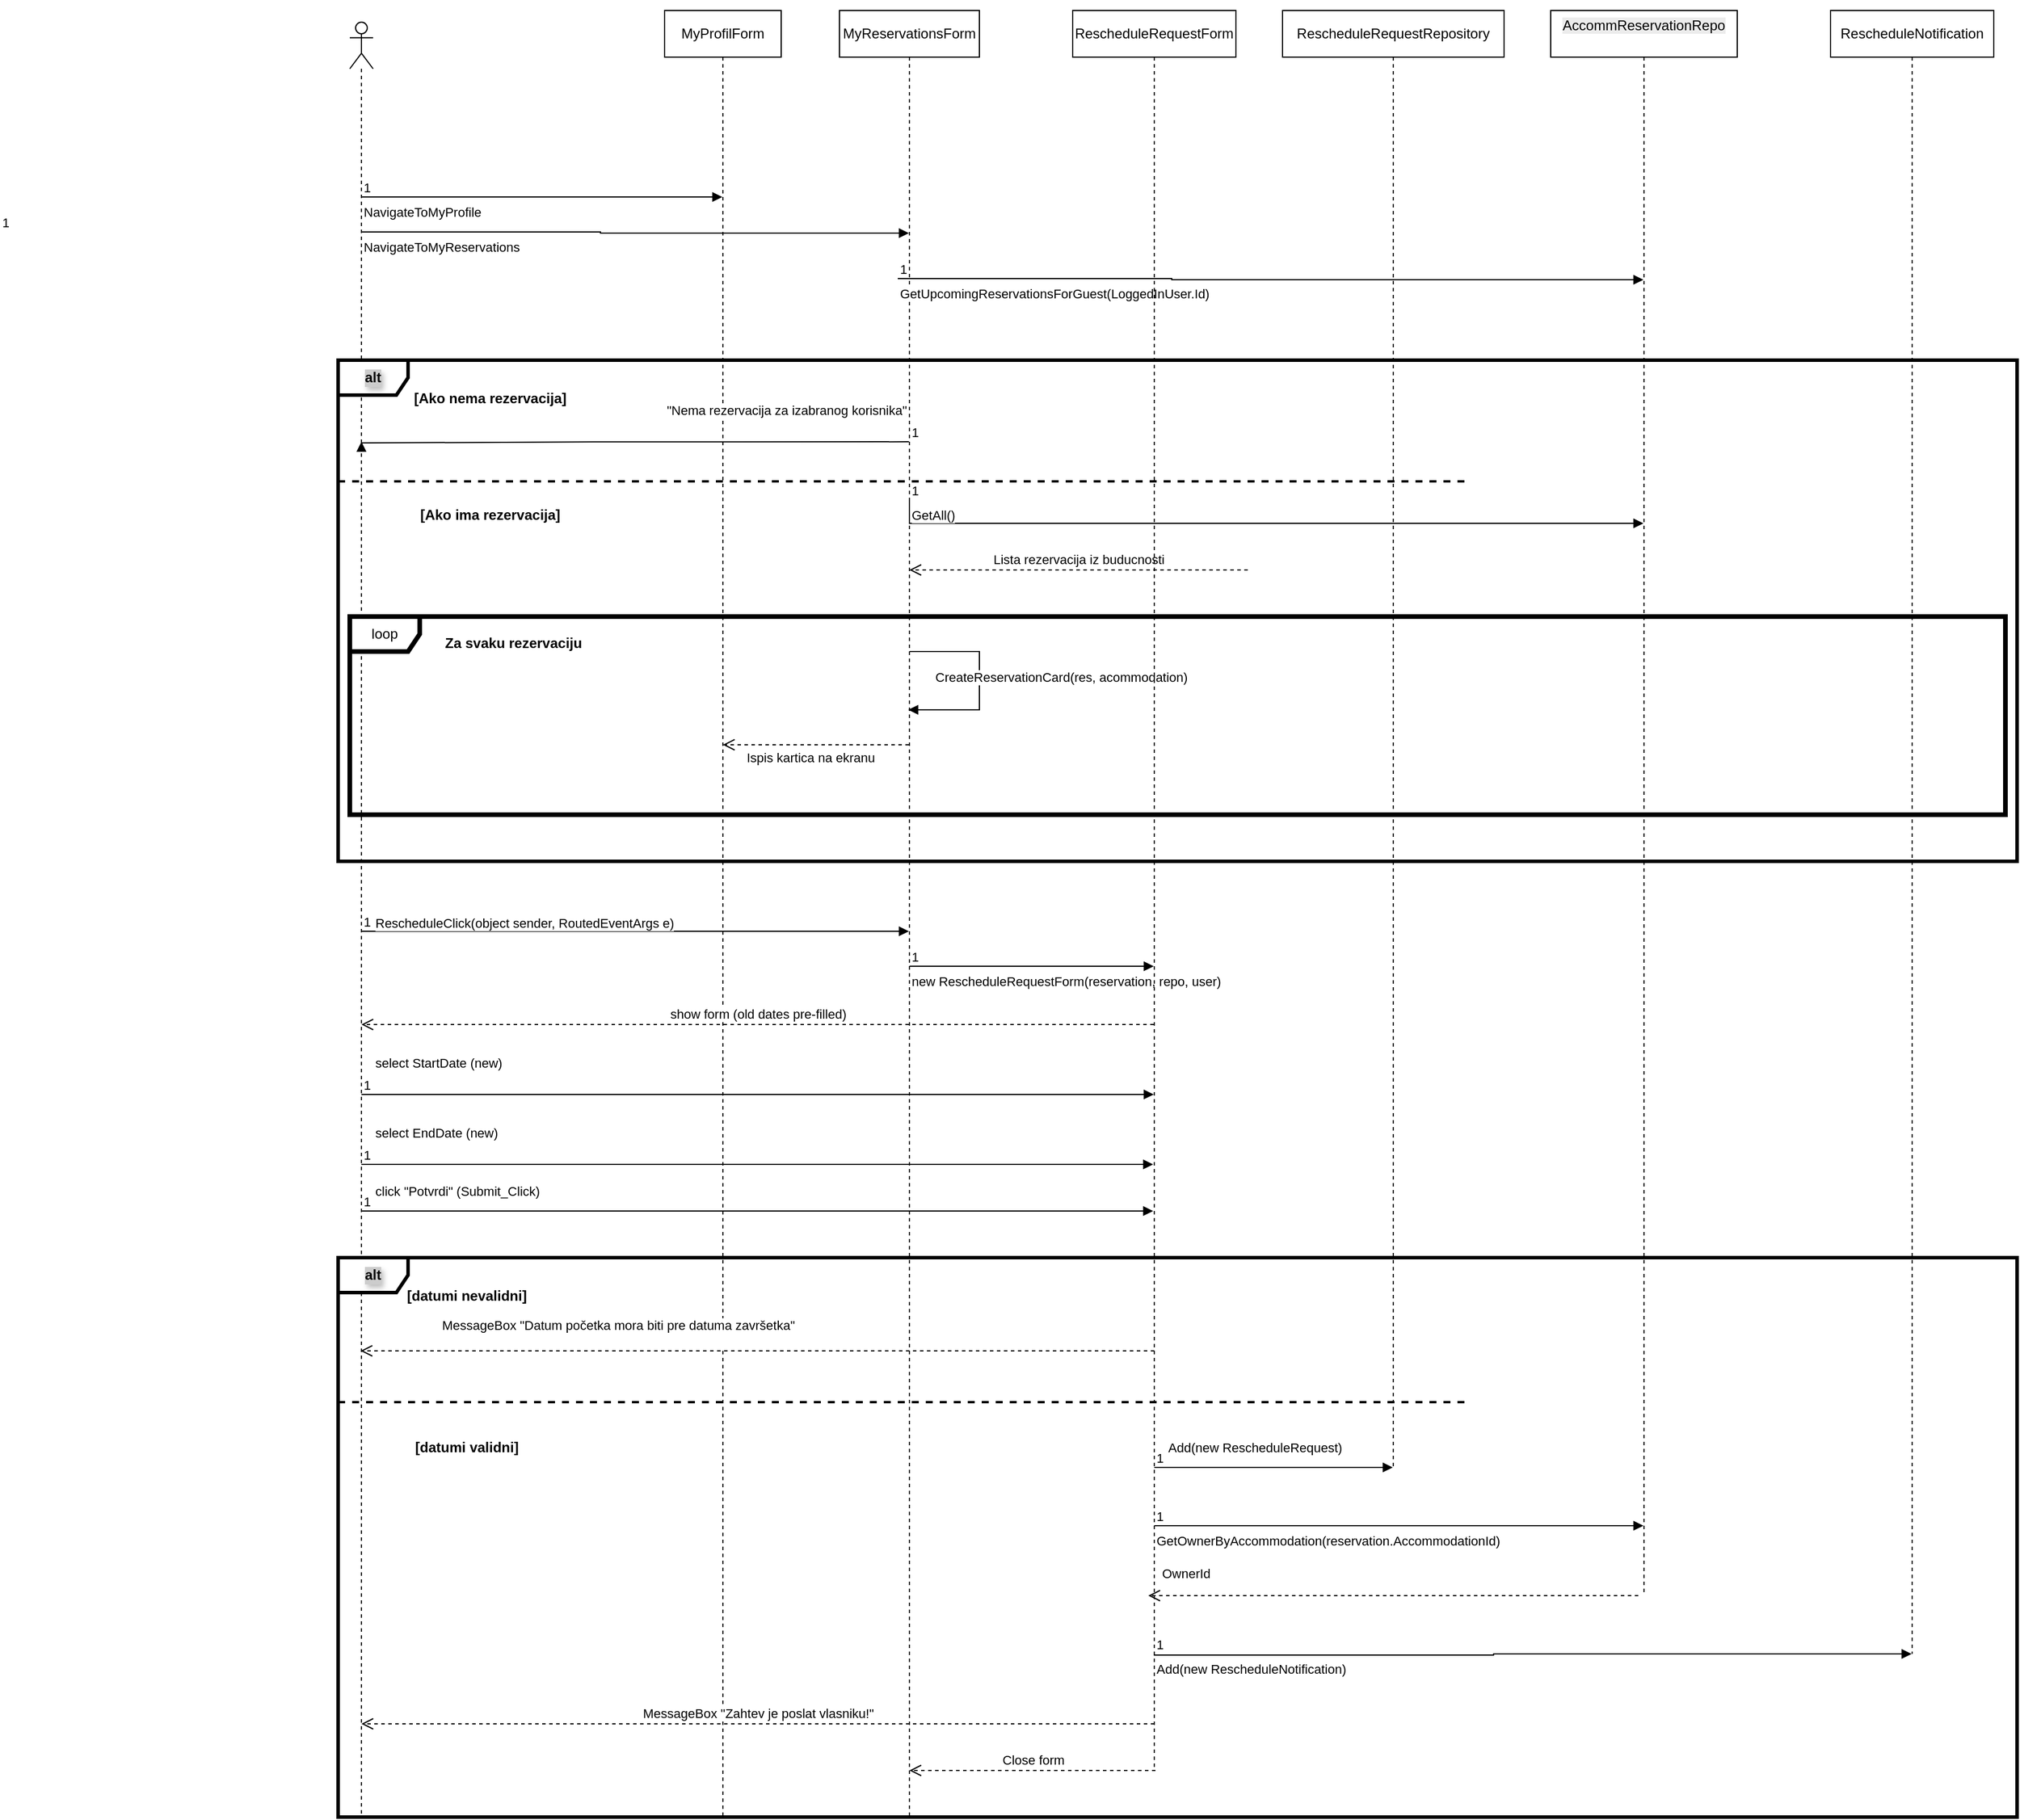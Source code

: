 <mxfile version="28.1.2">
  <diagram name="Page-1" id="g-X9vdt8nSMkxj9hLSjI">
    <mxGraphModel dx="2911" dy="1124" grid="1" gridSize="10" guides="1" tooltips="1" connect="1" arrows="1" fold="1" page="1" pageScale="1" pageWidth="827" pageHeight="1169" math="0" shadow="0">
      <root>
        <mxCell id="0" />
        <mxCell id="1" parent="0" />
        <mxCell id="rpKHLiGY3gnb5k6FHx7R-13" value="" style="shape=umlLifeline;perimeter=lifelinePerimeter;whiteSpace=wrap;html=1;container=1;dropTarget=0;collapsible=0;recursiveResize=0;outlineConnect=0;portConstraint=eastwest;newEdgeStyle={&quot;curved&quot;:0,&quot;rounded&quot;:0};participant=umlActor;" vertex="1" parent="1">
          <mxGeometry x="10" y="20" width="20" height="1540" as="geometry" />
        </mxCell>
        <mxCell id="rpKHLiGY3gnb5k6FHx7R-15" value="MyProfilForm" style="shape=umlLifeline;perimeter=lifelinePerimeter;whiteSpace=wrap;html=1;container=1;dropTarget=0;collapsible=0;recursiveResize=0;outlineConnect=0;portConstraint=eastwest;newEdgeStyle={&quot;curved&quot;:0,&quot;rounded&quot;:0};" vertex="1" parent="1">
          <mxGeometry x="280" y="10" width="100" height="1550" as="geometry" />
        </mxCell>
        <mxCell id="rpKHLiGY3gnb5k6FHx7R-16" value="MyReservationsForm" style="shape=umlLifeline;perimeter=lifelinePerimeter;whiteSpace=wrap;html=1;container=1;dropTarget=0;collapsible=0;recursiveResize=0;outlineConnect=0;portConstraint=eastwest;newEdgeStyle={&quot;curved&quot;:0,&quot;rounded&quot;:0};" vertex="1" parent="1">
          <mxGeometry x="430" y="10" width="120" height="1550" as="geometry" />
        </mxCell>
        <mxCell id="rpKHLiGY3gnb5k6FHx7R-18" value="NavigateToMyProfile" style="endArrow=block;endFill=1;html=1;edgeStyle=orthogonalEdgeStyle;align=left;verticalAlign=top;rounded=0;" edge="1" parent="1" source="rpKHLiGY3gnb5k6FHx7R-13" target="rpKHLiGY3gnb5k6FHx7R-15">
          <mxGeometry x="-1" relative="1" as="geometry">
            <mxPoint x="190" y="190" as="sourcePoint" />
            <mxPoint x="350" y="190" as="targetPoint" />
            <Array as="points">
              <mxPoint x="190" y="170" />
              <mxPoint x="190" y="170" />
            </Array>
          </mxGeometry>
        </mxCell>
        <mxCell id="rpKHLiGY3gnb5k6FHx7R-19" value="1" style="edgeLabel;resizable=0;html=1;align=left;verticalAlign=bottom;" connectable="0" vertex="1" parent="rpKHLiGY3gnb5k6FHx7R-18">
          <mxGeometry x="-1" relative="1" as="geometry" />
        </mxCell>
        <mxCell id="rpKHLiGY3gnb5k6FHx7R-20" value="NavigateToMyReservations" style="endArrow=block;endFill=1;html=1;edgeStyle=orthogonalEdgeStyle;align=left;verticalAlign=top;rounded=0;" edge="1" parent="1" target="rpKHLiGY3gnb5k6FHx7R-16">
          <mxGeometry x="-1" relative="1" as="geometry">
            <mxPoint x="20" y="200" as="sourcePoint" />
            <mxPoint x="490" y="210" as="targetPoint" />
            <Array as="points">
              <mxPoint x="225" y="201" />
            </Array>
            <mxPoint as="offset" />
          </mxGeometry>
        </mxCell>
        <mxCell id="rpKHLiGY3gnb5k6FHx7R-21" value="1" style="edgeLabel;resizable=0;html=1;align=left;verticalAlign=bottom;" connectable="0" vertex="1" parent="rpKHLiGY3gnb5k6FHx7R-20">
          <mxGeometry x="-1" relative="1" as="geometry">
            <mxPoint x="-310" as="offset" />
          </mxGeometry>
        </mxCell>
        <mxCell id="rpKHLiGY3gnb5k6FHx7R-22" value="&#xa;&lt;span style=&quot;font-family: Helvetica; font-size: 12px; font-style: normal; font-variant-ligatures: normal; font-variant-caps: normal; font-weight: 400; letter-spacing: normal; orphans: 2; text-align: center; text-indent: 0px; text-transform: none; widows: 2; word-spacing: 0px; -webkit-text-stroke-width: 0px; white-space: normal; background-color: rgb(236, 236, 236); text-decoration-thickness: initial; text-decoration-style: initial; text-decoration-color: initial; float: none; display: inline !important;&quot;&gt;AccommReservationRepo&lt;/span&gt;&#xa;&#xa;" style="shape=umlLifeline;perimeter=lifelinePerimeter;whiteSpace=wrap;html=1;container=1;dropTarget=0;collapsible=0;recursiveResize=0;outlineConnect=0;portConstraint=eastwest;newEdgeStyle={&quot;curved&quot;:0,&quot;rounded&quot;:0};fillColor=default;fontColor=default;" vertex="1" parent="1">
          <mxGeometry x="1040" y="10" width="160" height="1360" as="geometry" />
        </mxCell>
        <mxCell id="rpKHLiGY3gnb5k6FHx7R-23" value="GetUpcomingReservationsForGuest(LoggedInUser.Id)" style="endArrow=block;endFill=1;html=1;edgeStyle=orthogonalEdgeStyle;align=left;verticalAlign=top;rounded=0;" edge="1" parent="1" target="rpKHLiGY3gnb5k6FHx7R-22">
          <mxGeometry x="-1" relative="1" as="geometry">
            <mxPoint x="480" y="240" as="sourcePoint" />
            <mxPoint x="640" y="240" as="targetPoint" />
            <Array as="points">
              <mxPoint x="715" y="241" />
            </Array>
          </mxGeometry>
        </mxCell>
        <mxCell id="rpKHLiGY3gnb5k6FHx7R-24" value="1" style="edgeLabel;resizable=0;html=1;align=left;verticalAlign=bottom;" connectable="0" vertex="1" parent="rpKHLiGY3gnb5k6FHx7R-23">
          <mxGeometry x="-1" relative="1" as="geometry" />
        </mxCell>
        <mxCell id="rpKHLiGY3gnb5k6FHx7R-25" value="Lista rezervacija iz buducnosti" style="html=1;verticalAlign=bottom;endArrow=open;dashed=1;endSize=8;curved=0;rounded=0;" edge="1" parent="1">
          <mxGeometry relative="1" as="geometry">
            <mxPoint x="780.18" y="490" as="sourcePoint" />
            <mxPoint x="490.004" y="490" as="targetPoint" />
            <Array as="points">
              <mxPoint x="630.68" y="490" />
            </Array>
          </mxGeometry>
        </mxCell>
        <mxCell id="rpKHLiGY3gnb5k6FHx7R-26" value="&quot;Nema rezervacija za izabranog korisnika&quot;" style="endArrow=block;endFill=1;html=1;edgeStyle=orthogonalEdgeStyle;align=left;verticalAlign=top;rounded=0;" edge="1" parent="1">
          <mxGeometry x="-0.109" y="-40" relative="1" as="geometry">
            <mxPoint x="489.5" y="380.059" as="sourcePoint" />
            <mxPoint x="20" y="380" as="targetPoint" />
            <Array as="points">
              <mxPoint x="225" y="380" />
              <mxPoint x="20" y="381" />
            </Array>
            <mxPoint as="offset" />
          </mxGeometry>
        </mxCell>
        <mxCell id="rpKHLiGY3gnb5k6FHx7R-27" value="1" style="edgeLabel;resizable=0;html=1;align=left;verticalAlign=bottom;" connectable="0" vertex="1" parent="rpKHLiGY3gnb5k6FHx7R-26">
          <mxGeometry x="-1" relative="1" as="geometry" />
        </mxCell>
        <mxCell id="rpKHLiGY3gnb5k6FHx7R-29" value="alt" style="shape=umlFrame;whiteSpace=wrap;html=1;pointerEvents=0;labelBorderColor=none;fontStyle=1;textShadow=1;labelBackgroundColor=#CCCCCC;strokeWidth=3;perimeterSpacing=11;" vertex="1" parent="1">
          <mxGeometry y="310" width="1440" height="430" as="geometry" />
        </mxCell>
        <mxCell id="rpKHLiGY3gnb5k6FHx7R-31" value="[Ako nema rezervacija]" style="text;align=center;fontStyle=1;verticalAlign=middle;spacingLeft=3;spacingRight=3;strokeColor=none;rotatable=0;points=[[0,0.5],[1,0.5]];portConstraint=eastwest;html=1;strokeWidth=4;" vertex="1" parent="1">
          <mxGeometry x="90" y="330" width="80" height="26" as="geometry" />
        </mxCell>
        <mxCell id="rpKHLiGY3gnb5k6FHx7R-32" value="[Ako ima rezervacija]" style="text;align=center;fontStyle=1;verticalAlign=middle;spacingLeft=3;spacingRight=3;strokeColor=none;rotatable=0;points=[[0,0.5],[1,0.5]];portConstraint=eastwest;html=1;strokeWidth=4;fillColor=none;" vertex="1" parent="1">
          <mxGeometry x="90" y="430" width="80" height="26" as="geometry" />
        </mxCell>
        <mxCell id="rpKHLiGY3gnb5k6FHx7R-33" value="GetAll()" style="endArrow=block;endFill=1;html=1;edgeStyle=orthogonalEdgeStyle;align=left;verticalAlign=top;rounded=0;" edge="1" parent="1" target="rpKHLiGY3gnb5k6FHx7R-22">
          <mxGeometry x="-1" relative="1" as="geometry">
            <mxPoint x="490" y="430" as="sourcePoint" />
            <mxPoint x="650" y="430" as="targetPoint" />
            <Array as="points">
              <mxPoint x="490" y="450" />
            </Array>
            <mxPoint as="offset" />
          </mxGeometry>
        </mxCell>
        <mxCell id="rpKHLiGY3gnb5k6FHx7R-34" value="1" style="edgeLabel;resizable=0;html=1;align=left;verticalAlign=bottom;" connectable="0" vertex="1" parent="rpKHLiGY3gnb5k6FHx7R-33">
          <mxGeometry x="-1" relative="1" as="geometry" />
        </mxCell>
        <mxCell id="rpKHLiGY3gnb5k6FHx7R-35" value="loop" style="shape=umlFrame;whiteSpace=wrap;html=1;pointerEvents=0;strokeWidth=4;" vertex="1" parent="1">
          <mxGeometry x="10" y="530" width="1420" height="170" as="geometry" />
        </mxCell>
        <mxCell id="rpKHLiGY3gnb5k6FHx7R-36" value="Za svaku rezervaciju" style="text;align=center;fontStyle=1;verticalAlign=middle;spacingLeft=3;spacingRight=3;strokeColor=none;rotatable=0;points=[[0,0.5],[1,0.5]];portConstraint=eastwest;html=1;" vertex="1" parent="1">
          <mxGeometry x="110" y="540" width="80" height="26" as="geometry" />
        </mxCell>
        <mxCell id="rpKHLiGY3gnb5k6FHx7R-41" value="CreateReservationCard(res, acommodation)" style="html=1;verticalAlign=bottom;endArrow=block;curved=0;rounded=0;" edge="1" parent="1">
          <mxGeometry x="0.053" y="70" width="80" relative="1" as="geometry">
            <mxPoint x="490" y="560" as="sourcePoint" />
            <mxPoint x="489" y="610" as="targetPoint" />
            <Array as="points">
              <mxPoint x="550" y="560" />
              <mxPoint x="550" y="610" />
            </Array>
            <mxPoint y="1" as="offset" />
          </mxGeometry>
        </mxCell>
        <mxCell id="rpKHLiGY3gnb5k6FHx7R-43" value="Ispis kartica na ekranu" style="html=1;verticalAlign=bottom;endArrow=open;dashed=1;endSize=8;curved=0;rounded=0;" edge="1" parent="1" source="rpKHLiGY3gnb5k6FHx7R-16">
          <mxGeometry x="0.061" y="20" relative="1" as="geometry">
            <mxPoint x="290" y="650" as="sourcePoint" />
            <mxPoint x="330" y="640" as="targetPoint" />
            <Array as="points">
              <mxPoint x="390" y="640" />
            </Array>
            <mxPoint as="offset" />
          </mxGeometry>
        </mxCell>
        <mxCell id="rpKHLiGY3gnb5k6FHx7R-45" value="" style="line;strokeWidth=2;fillColor=none;align=left;verticalAlign=middle;spacingTop=-1;spacingLeft=3;spacingRight=3;rotatable=0;labelPosition=right;points=[];portConstraint=eastwest;strokeColor=inherit;perimeterSpacing=0;dashed=1;" vertex="1" parent="1">
          <mxGeometry y="410" width="970" height="8" as="geometry" />
        </mxCell>
        <mxCell id="rpKHLiGY3gnb5k6FHx7R-46" value="RescheduleClick(object sender, RoutedEventArgs e)" style="endArrow=block;endFill=1;html=1;edgeStyle=orthogonalEdgeStyle;align=left;verticalAlign=top;rounded=0;" edge="1" parent="1" target="rpKHLiGY3gnb5k6FHx7R-16">
          <mxGeometry x="-0.957" y="20" relative="1" as="geometry">
            <mxPoint x="20" y="800" as="sourcePoint" />
            <mxPoint x="260" y="800" as="targetPoint" />
            <Array as="points">
              <mxPoint x="370" y="800" />
              <mxPoint x="370" y="800" />
            </Array>
            <mxPoint as="offset" />
          </mxGeometry>
        </mxCell>
        <mxCell id="rpKHLiGY3gnb5k6FHx7R-47" value="1" style="edgeLabel;resizable=0;html=1;align=left;verticalAlign=bottom;" connectable="0" vertex="1" parent="rpKHLiGY3gnb5k6FHx7R-46">
          <mxGeometry x="-1" relative="1" as="geometry" />
        </mxCell>
        <mxCell id="rpKHLiGY3gnb5k6FHx7R-51" value="new RescheduleRequestForm(reservation, repo, user)" style="endArrow=block;endFill=1;html=1;edgeStyle=orthogonalEdgeStyle;align=left;verticalAlign=top;rounded=0;" edge="1" parent="1" target="rpKHLiGY3gnb5k6FHx7R-53">
          <mxGeometry x="-1" relative="1" as="geometry">
            <mxPoint x="490" y="830" as="sourcePoint" />
            <mxPoint x="640" y="830" as="targetPoint" />
            <Array as="points">
              <mxPoint x="650" y="830" />
              <mxPoint x="650" y="830" />
            </Array>
          </mxGeometry>
        </mxCell>
        <mxCell id="rpKHLiGY3gnb5k6FHx7R-52" value="1" style="edgeLabel;resizable=0;html=1;align=left;verticalAlign=bottom;" connectable="0" vertex="1" parent="rpKHLiGY3gnb5k6FHx7R-51">
          <mxGeometry x="-1" relative="1" as="geometry" />
        </mxCell>
        <mxCell id="rpKHLiGY3gnb5k6FHx7R-53" value="RescheduleRequestForm" style="shape=umlLifeline;perimeter=lifelinePerimeter;whiteSpace=wrap;html=1;container=1;dropTarget=0;collapsible=0;recursiveResize=0;outlineConnect=0;portConstraint=eastwest;newEdgeStyle={&quot;curved&quot;:0,&quot;rounded&quot;:0};" vertex="1" parent="1">
          <mxGeometry x="630" y="10" width="140" height="1510" as="geometry" />
        </mxCell>
        <mxCell id="rpKHLiGY3gnb5k6FHx7R-54" value="show form (old dates pre-filled)" style="html=1;verticalAlign=bottom;endArrow=open;dashed=1;endSize=8;curved=0;rounded=0;" edge="1" parent="1" source="rpKHLiGY3gnb5k6FHx7R-53" target="rpKHLiGY3gnb5k6FHx7R-13">
          <mxGeometry relative="1" as="geometry">
            <mxPoint x="630" y="860" as="sourcePoint" />
            <mxPoint x="550" y="860" as="targetPoint" />
            <Array as="points">
              <mxPoint x="480" y="880" />
              <mxPoint x="380" y="880" />
              <mxPoint x="200" y="880" />
            </Array>
          </mxGeometry>
        </mxCell>
        <mxCell id="rpKHLiGY3gnb5k6FHx7R-55" value="&lt;div&gt;select StartDate (new)&lt;/div&gt;&lt;div&gt;&lt;br&gt;&lt;/div&gt;" style="endArrow=block;endFill=1;html=1;edgeStyle=orthogonalEdgeStyle;align=left;verticalAlign=top;rounded=0;" edge="1" parent="1" target="rpKHLiGY3gnb5k6FHx7R-53">
          <mxGeometry x="-0.971" y="40" relative="1" as="geometry">
            <mxPoint x="20" y="940" as="sourcePoint" />
            <mxPoint x="180" y="940" as="targetPoint" />
            <Array as="points">
              <mxPoint x="550" y="940" />
              <mxPoint x="550" y="940" />
            </Array>
            <mxPoint as="offset" />
          </mxGeometry>
        </mxCell>
        <mxCell id="rpKHLiGY3gnb5k6FHx7R-56" value="1" style="edgeLabel;resizable=0;html=1;align=left;verticalAlign=bottom;" connectable="0" vertex="1" parent="rpKHLiGY3gnb5k6FHx7R-55">
          <mxGeometry x="-1" relative="1" as="geometry" />
        </mxCell>
        <mxCell id="rpKHLiGY3gnb5k6FHx7R-57" value="&lt;div&gt;select EndDate (new)&lt;/div&gt;&lt;div&gt;&lt;br&gt;&lt;/div&gt;" style="endArrow=block;endFill=1;html=1;edgeStyle=orthogonalEdgeStyle;align=left;verticalAlign=top;rounded=0;" edge="1" parent="1">
          <mxGeometry x="-0.971" y="40" relative="1" as="geometry">
            <mxPoint x="20" y="1000" as="sourcePoint" />
            <mxPoint x="699" y="1000" as="targetPoint" />
            <Array as="points">
              <mxPoint x="550" y="1000" />
              <mxPoint x="550" y="1000" />
            </Array>
            <mxPoint as="offset" />
          </mxGeometry>
        </mxCell>
        <mxCell id="rpKHLiGY3gnb5k6FHx7R-58" value="1" style="edgeLabel;resizable=0;html=1;align=left;verticalAlign=bottom;" connectable="0" vertex="1" parent="rpKHLiGY3gnb5k6FHx7R-57">
          <mxGeometry x="-1" relative="1" as="geometry" />
        </mxCell>
        <mxCell id="rpKHLiGY3gnb5k6FHx7R-59" value="click &quot;Potvrdi&quot;&amp;nbsp;(Submit_Click)" style="endArrow=block;endFill=1;html=1;edgeStyle=orthogonalEdgeStyle;align=left;verticalAlign=top;rounded=0;" edge="1" parent="1">
          <mxGeometry x="-0.971" y="30" relative="1" as="geometry">
            <mxPoint x="20" y="1040" as="sourcePoint" />
            <mxPoint x="699" y="1040" as="targetPoint" />
            <Array as="points">
              <mxPoint x="550" y="1040" />
              <mxPoint x="550" y="1040" />
            </Array>
            <mxPoint as="offset" />
          </mxGeometry>
        </mxCell>
        <mxCell id="rpKHLiGY3gnb5k6FHx7R-60" value="1" style="edgeLabel;resizable=0;html=1;align=left;verticalAlign=bottom;" connectable="0" vertex="1" parent="rpKHLiGY3gnb5k6FHx7R-59">
          <mxGeometry x="-1" relative="1" as="geometry" />
        </mxCell>
        <mxCell id="rpKHLiGY3gnb5k6FHx7R-61" value="alt" style="shape=umlFrame;whiteSpace=wrap;html=1;pointerEvents=0;labelBorderColor=none;fontStyle=1;textShadow=1;labelBackgroundColor=#CCCCCC;strokeWidth=3;perimeterSpacing=11;" vertex="1" parent="1">
          <mxGeometry y="1080" width="1440" height="480" as="geometry" />
        </mxCell>
        <mxCell id="rpKHLiGY3gnb5k6FHx7R-62" value="[datumi nevalidni]" style="text;align=center;fontStyle=1;verticalAlign=middle;spacingLeft=3;spacingRight=3;strokeColor=none;rotatable=0;points=[[0,0.5],[1,0.5]];portConstraint=eastwest;html=1;" vertex="1" parent="1">
          <mxGeometry x="70" y="1100" width="80" height="26" as="geometry" />
        </mxCell>
        <mxCell id="rpKHLiGY3gnb5k6FHx7R-63" style="edgeStyle=orthogonalEdgeStyle;rounded=0;orthogonalLoop=1;jettySize=auto;html=1;exitX=1;exitY=0.5;exitDx=0;exitDy=0;" edge="1" parent="1" source="rpKHLiGY3gnb5k6FHx7R-62" target="rpKHLiGY3gnb5k6FHx7R-62">
          <mxGeometry relative="1" as="geometry" />
        </mxCell>
        <mxCell id="rpKHLiGY3gnb5k6FHx7R-64" value="" style="line;strokeWidth=2;fillColor=none;align=left;verticalAlign=middle;spacingTop=-1;spacingLeft=3;spacingRight=3;rotatable=0;labelPosition=right;points=[];portConstraint=eastwest;strokeColor=inherit;perimeterSpacing=0;dashed=1;" vertex="1" parent="1">
          <mxGeometry y="1200" width="970" height="8" as="geometry" />
        </mxCell>
        <mxCell id="rpKHLiGY3gnb5k6FHx7R-65" value="&lt;div&gt;MessageBox &quot;Datum početka mora biti pre datuma završetka&quot;&lt;/div&gt;&lt;div&gt;&lt;br&gt;&lt;/div&gt;" style="html=1;verticalAlign=bottom;endArrow=open;dashed=1;endSize=8;curved=0;rounded=0;exitX=0.5;exitY=0.723;exitDx=0;exitDy=0;exitPerimeter=0;" edge="1" parent="1">
          <mxGeometry x="0.351" relative="1" as="geometry">
            <mxPoint x="700" y="1160" as="sourcePoint" />
            <mxPoint x="19.25" y="1160" as="targetPoint" />
            <mxPoint as="offset" />
          </mxGeometry>
        </mxCell>
        <mxCell id="rpKHLiGY3gnb5k6FHx7R-66" value="[datumi validni]" style="text;align=center;fontStyle=1;verticalAlign=middle;spacingLeft=3;spacingRight=3;strokeColor=none;rotatable=0;points=[[0,0.5],[1,0.5]];portConstraint=eastwest;html=1;" vertex="1" parent="1">
          <mxGeometry x="70" y="1230" width="80" height="26" as="geometry" />
        </mxCell>
        <mxCell id="rpKHLiGY3gnb5k6FHx7R-67" value="RescheduleRequestRepository" style="shape=umlLifeline;perimeter=lifelinePerimeter;whiteSpace=wrap;html=1;container=1;dropTarget=0;collapsible=0;recursiveResize=0;outlineConnect=0;portConstraint=eastwest;newEdgeStyle={&quot;curved&quot;:0,&quot;rounded&quot;:0};" vertex="1" parent="1">
          <mxGeometry x="810" y="10" width="190" height="1250" as="geometry" />
        </mxCell>
        <mxCell id="rpKHLiGY3gnb5k6FHx7R-68" value="Add(new RescheduleRequest)" style="endArrow=block;endFill=1;html=1;edgeStyle=orthogonalEdgeStyle;align=left;verticalAlign=top;rounded=0;" edge="1" parent="1" target="rpKHLiGY3gnb5k6FHx7R-67">
          <mxGeometry x="-0.902" y="30" relative="1" as="geometry">
            <mxPoint x="700" y="1260" as="sourcePoint" />
            <mxPoint x="860" y="1260" as="targetPoint" />
            <Array as="points">
              <mxPoint x="840" y="1260" />
              <mxPoint x="840" y="1260" />
            </Array>
            <mxPoint as="offset" />
          </mxGeometry>
        </mxCell>
        <mxCell id="rpKHLiGY3gnb5k6FHx7R-69" value="1" style="edgeLabel;resizable=0;html=1;align=left;verticalAlign=bottom;" connectable="0" vertex="1" parent="rpKHLiGY3gnb5k6FHx7R-68">
          <mxGeometry x="-1" relative="1" as="geometry" />
        </mxCell>
        <mxCell id="rpKHLiGY3gnb5k6FHx7R-70" value="GetOwnerByAccommodation(reservation.AccommodationId)" style="endArrow=block;endFill=1;html=1;edgeStyle=orthogonalEdgeStyle;align=left;verticalAlign=top;rounded=0;" edge="1" parent="1" target="rpKHLiGY3gnb5k6FHx7R-22">
          <mxGeometry x="-1" relative="1" as="geometry">
            <mxPoint x="700" y="1310" as="sourcePoint" />
            <mxPoint x="860" y="1310" as="targetPoint" />
            <Array as="points">
              <mxPoint x="1020" y="1310" />
              <mxPoint x="1020" y="1310" />
            </Array>
          </mxGeometry>
        </mxCell>
        <mxCell id="rpKHLiGY3gnb5k6FHx7R-71" value="1" style="edgeLabel;resizable=0;html=1;align=left;verticalAlign=bottom;" connectable="0" vertex="1" parent="rpKHLiGY3gnb5k6FHx7R-70">
          <mxGeometry x="-1" relative="1" as="geometry" />
        </mxCell>
        <mxCell id="rpKHLiGY3gnb5k6FHx7R-72" value="OwnerId" style="html=1;verticalAlign=bottom;endArrow=open;dashed=1;endSize=8;curved=0;rounded=0;" edge="1" parent="1">
          <mxGeometry x="0.854" y="-10" relative="1" as="geometry">
            <mxPoint x="1115.13" y="1370" as="sourcePoint" />
            <mxPoint x="694.88" y="1370" as="targetPoint" />
            <Array as="points">
              <mxPoint x="965.63" y="1370" />
            </Array>
            <mxPoint x="1" as="offset" />
          </mxGeometry>
        </mxCell>
        <mxCell id="rpKHLiGY3gnb5k6FHx7R-73" value="RescheduleNotification" style="shape=umlLifeline;perimeter=lifelinePerimeter;whiteSpace=wrap;html=1;container=1;dropTarget=0;collapsible=0;recursiveResize=0;outlineConnect=0;portConstraint=eastwest;newEdgeStyle={&quot;curved&quot;:0,&quot;rounded&quot;:0};" vertex="1" parent="1">
          <mxGeometry x="1280" y="10" width="140" height="1410" as="geometry" />
        </mxCell>
        <mxCell id="rpKHLiGY3gnb5k6FHx7R-74" value="Add(new RescheduleNotification)" style="endArrow=block;endFill=1;html=1;edgeStyle=orthogonalEdgeStyle;align=left;verticalAlign=top;rounded=0;" edge="1" parent="1">
          <mxGeometry x="-1" relative="1" as="geometry">
            <mxPoint x="700" y="1420" as="sourcePoint" />
            <mxPoint x="1349.5" y="1420" as="targetPoint" />
            <Array as="points">
              <mxPoint x="991" y="1421" />
            </Array>
          </mxGeometry>
        </mxCell>
        <mxCell id="rpKHLiGY3gnb5k6FHx7R-75" value="1" style="edgeLabel;resizable=0;html=1;align=left;verticalAlign=bottom;" connectable="0" vertex="1" parent="rpKHLiGY3gnb5k6FHx7R-74">
          <mxGeometry x="-1" relative="1" as="geometry" />
        </mxCell>
        <mxCell id="rpKHLiGY3gnb5k6FHx7R-76" value="MessageBox &quot;Zahtev je poslat vlasniku!&quot;" style="html=1;verticalAlign=bottom;endArrow=open;dashed=1;endSize=8;curved=0;rounded=0;" edge="1" parent="1" target="rpKHLiGY3gnb5k6FHx7R-13">
          <mxGeometry relative="1" as="geometry">
            <mxPoint x="700" y="1480" as="sourcePoint" />
            <mxPoint x="620" y="1480" as="targetPoint" />
          </mxGeometry>
        </mxCell>
        <mxCell id="rpKHLiGY3gnb5k6FHx7R-77" value="Close form" style="html=1;verticalAlign=bottom;endArrow=open;dashed=1;endSize=8;curved=0;rounded=0;" edge="1" parent="1">
          <mxGeometry relative="1" as="geometry">
            <mxPoint x="701" y="1520" as="sourcePoint" />
            <mxPoint x="490" y="1520" as="targetPoint" />
          </mxGeometry>
        </mxCell>
      </root>
    </mxGraphModel>
  </diagram>
</mxfile>
